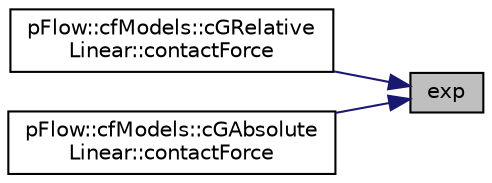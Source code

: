 digraph "exp"
{
 // LATEX_PDF_SIZE
  edge [fontname="Helvetica",fontsize="10",labelfontname="Helvetica",labelfontsize="10"];
  node [fontname="Helvetica",fontsize="10",shape=record];
  rankdir="RL";
  Node1 [label="exp",height=0.2,width=0.4,color="black", fillcolor="grey75", style="filled", fontcolor="black",tooltip=" "];
  Node1 -> Node2 [dir="back",color="midnightblue",fontsize="10",style="solid",fontname="Helvetica"];
  Node2 [label="pFlow::cfModels::cGRelative\lLinear::contactForce",height=0.2,width=0.4,color="black", fillcolor="white", style="filled",URL="$classpFlow_1_1cfModels_1_1cGRelativeLinear.html#add817d1a64af70fd3d708ab09a02ad72",tooltip=" "];
  Node1 -> Node3 [dir="back",color="midnightblue",fontsize="10",style="solid",fontname="Helvetica"];
  Node3 [label="pFlow::cfModels::cGAbsolute\lLinear::contactForce",height=0.2,width=0.4,color="black", fillcolor="white", style="filled",URL="$classpFlow_1_1cfModels_1_1cGAbsoluteLinear.html#add817d1a64af70fd3d708ab09a02ad72",tooltip=" "];
}
